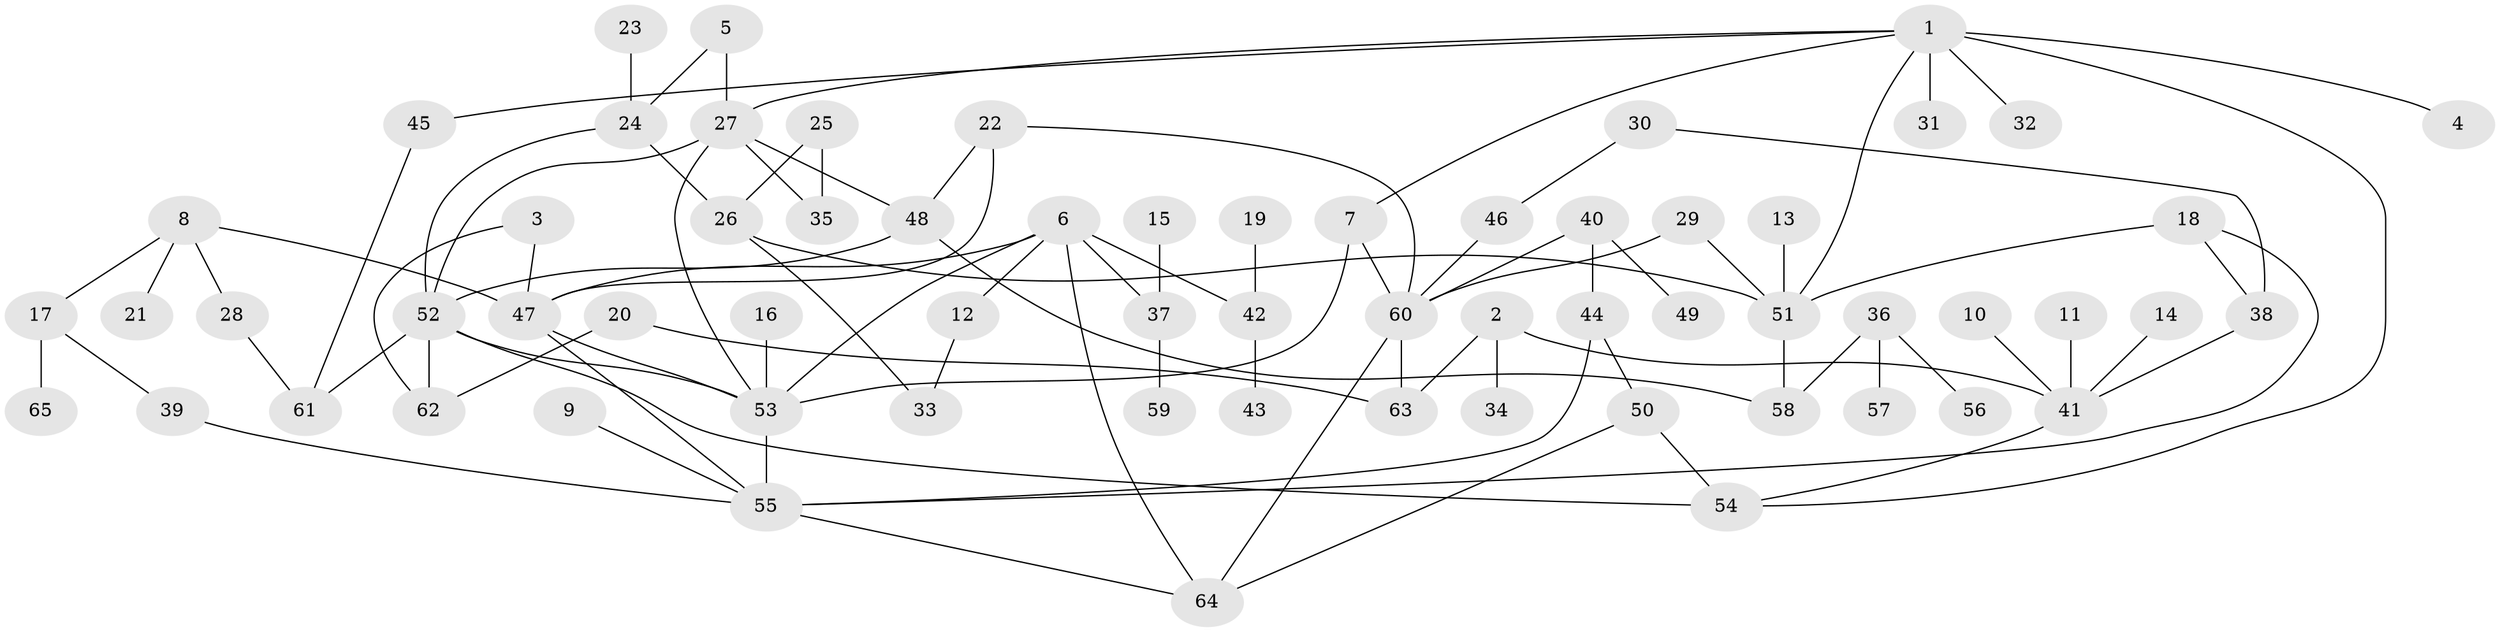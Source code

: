 // original degree distribution, {5: 0.031007751937984496, 7: 0.03875968992248062, 4: 0.10077519379844961, 1: 0.29457364341085274, 6: 0.007751937984496124, 3: 0.16279069767441862, 2: 0.35658914728682173, 8: 0.007751937984496124}
// Generated by graph-tools (version 1.1) at 2025/25/03/09/25 03:25:34]
// undirected, 65 vertices, 92 edges
graph export_dot {
graph [start="1"]
  node [color=gray90,style=filled];
  1;
  2;
  3;
  4;
  5;
  6;
  7;
  8;
  9;
  10;
  11;
  12;
  13;
  14;
  15;
  16;
  17;
  18;
  19;
  20;
  21;
  22;
  23;
  24;
  25;
  26;
  27;
  28;
  29;
  30;
  31;
  32;
  33;
  34;
  35;
  36;
  37;
  38;
  39;
  40;
  41;
  42;
  43;
  44;
  45;
  46;
  47;
  48;
  49;
  50;
  51;
  52;
  53;
  54;
  55;
  56;
  57;
  58;
  59;
  60;
  61;
  62;
  63;
  64;
  65;
  1 -- 4 [weight=1.0];
  1 -- 7 [weight=1.0];
  1 -- 27 [weight=1.0];
  1 -- 31 [weight=2.0];
  1 -- 32 [weight=1.0];
  1 -- 45 [weight=1.0];
  1 -- 51 [weight=1.0];
  1 -- 54 [weight=1.0];
  2 -- 34 [weight=1.0];
  2 -- 41 [weight=1.0];
  2 -- 63 [weight=1.0];
  3 -- 47 [weight=1.0];
  3 -- 62 [weight=1.0];
  5 -- 24 [weight=1.0];
  5 -- 27 [weight=1.0];
  6 -- 12 [weight=1.0];
  6 -- 37 [weight=1.0];
  6 -- 42 [weight=1.0];
  6 -- 47 [weight=1.0];
  6 -- 53 [weight=1.0];
  6 -- 64 [weight=1.0];
  7 -- 53 [weight=1.0];
  7 -- 60 [weight=1.0];
  8 -- 17 [weight=1.0];
  8 -- 21 [weight=1.0];
  8 -- 28 [weight=1.0];
  8 -- 47 [weight=1.0];
  9 -- 55 [weight=1.0];
  10 -- 41 [weight=1.0];
  11 -- 41 [weight=1.0];
  12 -- 33 [weight=1.0];
  13 -- 51 [weight=1.0];
  14 -- 41 [weight=1.0];
  15 -- 37 [weight=1.0];
  16 -- 53 [weight=1.0];
  17 -- 39 [weight=1.0];
  17 -- 65 [weight=1.0];
  18 -- 38 [weight=1.0];
  18 -- 51 [weight=1.0];
  18 -- 55 [weight=1.0];
  19 -- 42 [weight=1.0];
  20 -- 62 [weight=1.0];
  20 -- 63 [weight=1.0];
  22 -- 47 [weight=1.0];
  22 -- 48 [weight=1.0];
  22 -- 60 [weight=1.0];
  23 -- 24 [weight=1.0];
  24 -- 26 [weight=1.0];
  24 -- 52 [weight=1.0];
  25 -- 26 [weight=1.0];
  25 -- 35 [weight=1.0];
  26 -- 33 [weight=1.0];
  26 -- 51 [weight=1.0];
  27 -- 35 [weight=1.0];
  27 -- 48 [weight=1.0];
  27 -- 52 [weight=1.0];
  27 -- 53 [weight=1.0];
  28 -- 61 [weight=1.0];
  29 -- 51 [weight=1.0];
  29 -- 60 [weight=1.0];
  30 -- 38 [weight=1.0];
  30 -- 46 [weight=1.0];
  36 -- 56 [weight=1.0];
  36 -- 57 [weight=1.0];
  36 -- 58 [weight=1.0];
  37 -- 59 [weight=1.0];
  38 -- 41 [weight=1.0];
  39 -- 55 [weight=1.0];
  40 -- 44 [weight=1.0];
  40 -- 49 [weight=1.0];
  40 -- 60 [weight=1.0];
  41 -- 54 [weight=1.0];
  42 -- 43 [weight=1.0];
  44 -- 50 [weight=1.0];
  44 -- 55 [weight=1.0];
  45 -- 61 [weight=1.0];
  46 -- 60 [weight=1.0];
  47 -- 53 [weight=1.0];
  47 -- 55 [weight=1.0];
  48 -- 52 [weight=1.0];
  48 -- 58 [weight=1.0];
  50 -- 54 [weight=1.0];
  50 -- 64 [weight=1.0];
  51 -- 58 [weight=1.0];
  52 -- 53 [weight=1.0];
  52 -- 54 [weight=1.0];
  52 -- 61 [weight=1.0];
  52 -- 62 [weight=1.0];
  53 -- 55 [weight=1.0];
  55 -- 64 [weight=1.0];
  60 -- 63 [weight=1.0];
  60 -- 64 [weight=1.0];
}
